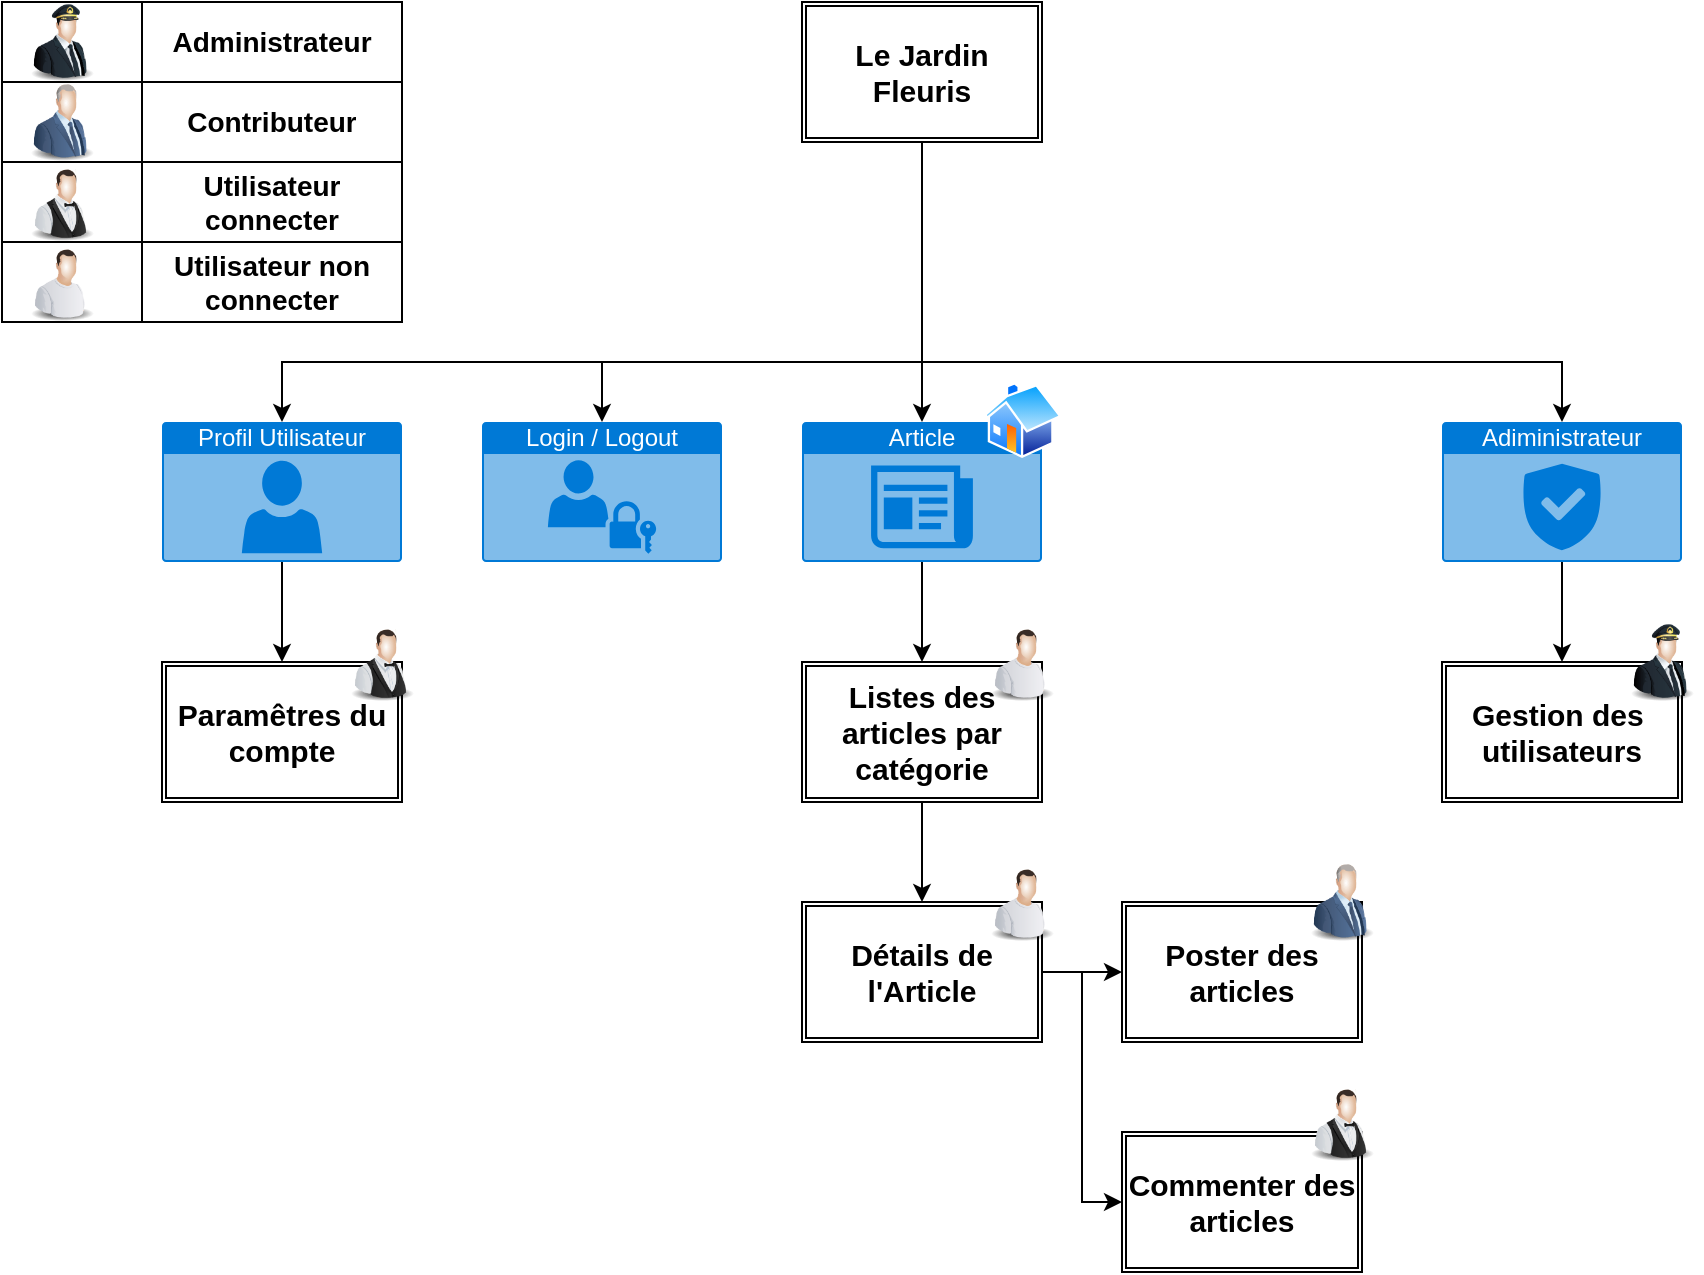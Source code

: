 <mxfile version="24.5.3" type="device">
  <diagram name="Page-1" id="9TW7kSqe2BxXNb9ZTQxx">
    <mxGraphModel dx="1167" dy="1887" grid="1" gridSize="10" guides="1" tooltips="1" connect="1" arrows="1" fold="1" page="1" pageScale="1" pageWidth="827" pageHeight="1169" math="0" shadow="0">
      <root>
        <mxCell id="0" />
        <mxCell id="1" parent="0" />
        <mxCell id="y4UlWKOBoZUMpYw2gSF7-4" value="Login / Logout" style="html=1;whiteSpace=wrap;strokeColor=none;fillColor=#0079D6;labelPosition=center;verticalLabelPosition=middle;verticalAlign=top;align=center;fontSize=12;outlineConnect=0;spacingTop=-6;fontColor=#FFFFFF;sketch=0;shape=mxgraph.sitemap.login;" parent="1" vertex="1">
          <mxGeometry x="360" y="160" width="120" height="70" as="geometry" />
        </mxCell>
        <mxCell id="y4UlWKOBoZUMpYw2gSF7-24" style="edgeStyle=orthogonalEdgeStyle;rounded=0;orthogonalLoop=1;jettySize=auto;html=1;entryX=0.5;entryY=0;entryDx=0;entryDy=0;" parent="1" source="y4UlWKOBoZUMpYw2gSF7-6" target="y4UlWKOBoZUMpYw2gSF7-13" edge="1">
          <mxGeometry relative="1" as="geometry" />
        </mxCell>
        <mxCell id="y4UlWKOBoZUMpYw2gSF7-6" value="Article" style="html=1;whiteSpace=wrap;strokeColor=none;fillColor=#0079D6;labelPosition=center;verticalLabelPosition=middle;verticalAlign=top;align=center;fontSize=12;outlineConnect=0;spacingTop=-6;fontColor=#FFFFFF;sketch=0;shape=mxgraph.sitemap.news;" parent="1" vertex="1">
          <mxGeometry x="520" y="160" width="120" height="70" as="geometry" />
        </mxCell>
        <mxCell id="y4UlWKOBoZUMpYw2gSF7-22" style="edgeStyle=orthogonalEdgeStyle;rounded=0;orthogonalLoop=1;jettySize=auto;html=1;entryX=0.5;entryY=0;entryDx=0;entryDy=0;" parent="1" source="y4UlWKOBoZUMpYw2gSF7-7" target="y4UlWKOBoZUMpYw2gSF7-18" edge="1">
          <mxGeometry relative="1" as="geometry" />
        </mxCell>
        <mxCell id="y4UlWKOBoZUMpYw2gSF7-55" style="edgeStyle=orthogonalEdgeStyle;rounded=0;orthogonalLoop=1;jettySize=auto;html=1;exitX=0.5;exitY=0;exitDx=0;exitDy=0;exitPerimeter=0;" parent="1" source="y4UlWKOBoZUMpYw2gSF7-7" edge="1">
          <mxGeometry relative="1" as="geometry">
            <mxPoint x="260" y="160" as="targetPoint" />
          </mxGeometry>
        </mxCell>
        <mxCell id="y4UlWKOBoZUMpYw2gSF7-7" value="Profil Utilisateur" style="html=1;whiteSpace=wrap;strokeColor=none;fillColor=#0079D6;labelPosition=center;verticalLabelPosition=middle;verticalAlign=top;align=center;fontSize=12;outlineConnect=0;spacingTop=-6;fontColor=#FFFFFF;sketch=0;shape=mxgraph.sitemap.user;" parent="1" vertex="1">
          <mxGeometry x="200" y="160" width="120" height="70" as="geometry" />
        </mxCell>
        <mxCell id="y4UlWKOBoZUMpYw2gSF7-25" style="edgeStyle=orthogonalEdgeStyle;rounded=0;orthogonalLoop=1;jettySize=auto;html=1;entryX=0.5;entryY=0;entryDx=0;entryDy=0;" parent="1" source="y4UlWKOBoZUMpYw2gSF7-8" target="y4UlWKOBoZUMpYw2gSF7-21" edge="1">
          <mxGeometry relative="1" as="geometry" />
        </mxCell>
        <mxCell id="y4UlWKOBoZUMpYw2gSF7-8" value="Adiministrateur" style="html=1;whiteSpace=wrap;strokeColor=none;fillColor=#0079D6;labelPosition=center;verticalLabelPosition=middle;verticalAlign=top;align=center;fontSize=12;outlineConnect=0;spacingTop=-6;fontColor=#FFFFFF;sketch=0;shape=mxgraph.sitemap.security;" parent="1" vertex="1">
          <mxGeometry x="840" y="160" width="120" height="70" as="geometry" />
        </mxCell>
        <mxCell id="y4UlWKOBoZUMpYw2gSF7-26" style="edgeStyle=orthogonalEdgeStyle;rounded=0;orthogonalLoop=1;jettySize=auto;html=1;entryX=0.5;entryY=0;entryDx=0;entryDy=0;" parent="1" source="y4UlWKOBoZUMpYw2gSF7-13" target="y4UlWKOBoZUMpYw2gSF7-14" edge="1">
          <mxGeometry relative="1" as="geometry" />
        </mxCell>
        <mxCell id="y4UlWKOBoZUMpYw2gSF7-13" value="&lt;font style=&quot;font-size: 15px;&quot;&gt;&lt;b style=&quot;&quot;&gt;Listes des articles par&lt;/b&gt;&lt;/font&gt;&lt;div style=&quot;font-size: 15px;&quot;&gt;&lt;font style=&quot;font-size: 15px;&quot;&gt;&lt;b style=&quot;&quot;&gt;catégorie&lt;/b&gt;&lt;/font&gt;&lt;/div&gt;" style="shape=ext;double=1;rounded=0;whiteSpace=wrap;html=1;" parent="1" vertex="1">
          <mxGeometry x="520" y="280" width="120" height="70" as="geometry" />
        </mxCell>
        <mxCell id="y4UlWKOBoZUMpYw2gSF7-53" style="edgeStyle=orthogonalEdgeStyle;rounded=0;orthogonalLoop=1;jettySize=auto;html=1;exitX=1;exitY=0.5;exitDx=0;exitDy=0;entryX=0;entryY=0.5;entryDx=0;entryDy=0;" parent="1" source="y4UlWKOBoZUMpYw2gSF7-14" target="y4UlWKOBoZUMpYw2gSF7-47" edge="1">
          <mxGeometry relative="1" as="geometry" />
        </mxCell>
        <mxCell id="y4UlWKOBoZUMpYw2gSF7-54" style="edgeStyle=orthogonalEdgeStyle;rounded=0;orthogonalLoop=1;jettySize=auto;html=1;exitX=1;exitY=0.75;exitDx=0;exitDy=0;entryX=0;entryY=0.5;entryDx=0;entryDy=0;" parent="1" source="y4UlWKOBoZUMpYw2gSF7-14" target="y4UlWKOBoZUMpYw2gSF7-48" edge="1">
          <mxGeometry relative="1" as="geometry">
            <mxPoint x="660" y="560" as="targetPoint" />
            <Array as="points">
              <mxPoint x="640" y="435" />
              <mxPoint x="660" y="435" />
              <mxPoint x="660" y="550" />
            </Array>
          </mxGeometry>
        </mxCell>
        <mxCell id="y4UlWKOBoZUMpYw2gSF7-14" value="&lt;div&gt;&lt;span style=&quot;font-size: 15px;&quot;&gt;&lt;b&gt;Détails de&lt;/b&gt;&lt;/span&gt;&lt;/div&gt;&lt;span style=&quot;font-size: 15px;&quot;&gt;&lt;b&gt;l&#39;Article&lt;/b&gt;&lt;/span&gt;" style="shape=ext;double=1;rounded=0;whiteSpace=wrap;html=1;" parent="1" vertex="1">
          <mxGeometry x="520" y="400" width="120" height="70" as="geometry" />
        </mxCell>
        <mxCell id="y4UlWKOBoZUMpYw2gSF7-18" value="&lt;span style=&quot;font-size: 15px;&quot;&gt;&lt;b&gt;Paramêtres du compte&lt;/b&gt;&lt;/span&gt;" style="shape=ext;double=1;rounded=0;whiteSpace=wrap;html=1;" parent="1" vertex="1">
          <mxGeometry x="200" y="280" width="120" height="70" as="geometry" />
        </mxCell>
        <mxCell id="y4UlWKOBoZUMpYw2gSF7-21" value="&lt;span style=&quot;font-size: 15px;&quot;&gt;&lt;b&gt;Gestion des&amp;nbsp;&lt;/b&gt;&lt;/span&gt;&lt;div&gt;&lt;span style=&quot;font-size: 15px;&quot;&gt;&lt;b&gt;utilisateurs&lt;/b&gt;&lt;/span&gt;&lt;/div&gt;" style="shape=ext;double=1;rounded=0;whiteSpace=wrap;html=1;" parent="1" vertex="1">
          <mxGeometry x="840" y="280" width="120" height="70" as="geometry" />
        </mxCell>
        <mxCell id="y4UlWKOBoZUMpYw2gSF7-35" style="edgeStyle=orthogonalEdgeStyle;rounded=0;orthogonalLoop=1;jettySize=auto;html=1;entryX=0.5;entryY=0;entryDx=0;entryDy=0;entryPerimeter=0;" parent="1" target="y4UlWKOBoZUMpYw2gSF7-8" edge="1">
          <mxGeometry relative="1" as="geometry">
            <Array as="points">
              <mxPoint x="580" y="20" />
              <mxPoint x="580" y="130" />
              <mxPoint x="900" y="130" />
            </Array>
            <mxPoint x="540" y="20" as="sourcePoint" />
          </mxGeometry>
        </mxCell>
        <mxCell id="y4UlWKOBoZUMpYw2gSF7-47" value="&lt;span style=&quot;font-size: 15px;&quot;&gt;&lt;b&gt;Poster des&lt;/b&gt;&lt;/span&gt;&lt;div&gt;&lt;span style=&quot;font-size: 15px;&quot;&gt;&lt;b&gt;articles&lt;/b&gt;&lt;/span&gt;&lt;/div&gt;" style="shape=ext;double=1;rounded=0;whiteSpace=wrap;html=1;" parent="1" vertex="1">
          <mxGeometry x="680" y="400" width="120" height="70" as="geometry" />
        </mxCell>
        <mxCell id="y4UlWKOBoZUMpYw2gSF7-48" value="&lt;span style=&quot;font-size: 15px;&quot;&gt;&lt;b&gt;Commenter des&lt;/b&gt;&lt;/span&gt;&lt;div&gt;&lt;span style=&quot;font-size: 15px;&quot;&gt;&lt;b&gt;articles&lt;/b&gt;&lt;/span&gt;&lt;/div&gt;" style="shape=ext;double=1;rounded=0;whiteSpace=wrap;html=1;" parent="1" vertex="1">
          <mxGeometry x="680" y="515" width="120" height="70" as="geometry" />
        </mxCell>
        <mxCell id="y4UlWKOBoZUMpYw2gSF7-56" value="" style="shape=table;startSize=0;container=1;collapsible=0;childLayout=tableLayout;" parent="1" vertex="1">
          <mxGeometry x="120" y="-50" width="200" height="160" as="geometry" />
        </mxCell>
        <mxCell id="y4UlWKOBoZUMpYw2gSF7-57" value="" style="shape=tableRow;horizontal=0;startSize=0;swimlaneHead=0;swimlaneBody=0;strokeColor=inherit;top=0;left=0;bottom=0;right=0;collapsible=0;dropTarget=0;fillColor=none;points=[[0,0.5],[1,0.5]];portConstraint=eastwest;" parent="y4UlWKOBoZUMpYw2gSF7-56" vertex="1">
          <mxGeometry width="200" height="40" as="geometry" />
        </mxCell>
        <mxCell id="y4UlWKOBoZUMpYw2gSF7-58" value="" style="shape=partialRectangle;html=1;whiteSpace=wrap;connectable=0;strokeColor=inherit;overflow=hidden;fillColor=none;top=0;left=0;bottom=0;right=0;pointerEvents=1;" parent="y4UlWKOBoZUMpYw2gSF7-57" vertex="1">
          <mxGeometry width="70" height="40" as="geometry">
            <mxRectangle width="70" height="40" as="alternateBounds" />
          </mxGeometry>
        </mxCell>
        <mxCell id="y4UlWKOBoZUMpYw2gSF7-59" value="&lt;span style=&quot;font-size: 14px;&quot;&gt;&lt;b&gt;Administrateur&lt;/b&gt;&lt;/span&gt;" style="shape=partialRectangle;html=1;whiteSpace=wrap;connectable=0;strokeColor=inherit;overflow=hidden;fillColor=none;top=0;left=0;bottom=0;right=0;pointerEvents=1;" parent="y4UlWKOBoZUMpYw2gSF7-57" vertex="1">
          <mxGeometry x="70" width="130" height="40" as="geometry">
            <mxRectangle width="130" height="40" as="alternateBounds" />
          </mxGeometry>
        </mxCell>
        <mxCell id="y4UlWKOBoZUMpYw2gSF7-60" value="" style="shape=tableRow;horizontal=0;startSize=0;swimlaneHead=0;swimlaneBody=0;strokeColor=inherit;top=0;left=0;bottom=0;right=0;collapsible=0;dropTarget=0;fillColor=none;points=[[0,0.5],[1,0.5]];portConstraint=eastwest;" parent="y4UlWKOBoZUMpYw2gSF7-56" vertex="1">
          <mxGeometry y="40" width="200" height="40" as="geometry" />
        </mxCell>
        <mxCell id="y4UlWKOBoZUMpYw2gSF7-61" value="" style="shape=partialRectangle;html=1;whiteSpace=wrap;connectable=0;strokeColor=inherit;overflow=hidden;fillColor=none;top=0;left=0;bottom=0;right=0;pointerEvents=1;" parent="y4UlWKOBoZUMpYw2gSF7-60" vertex="1">
          <mxGeometry width="70" height="40" as="geometry">
            <mxRectangle width="70" height="40" as="alternateBounds" />
          </mxGeometry>
        </mxCell>
        <mxCell id="y4UlWKOBoZUMpYw2gSF7-62" value="&lt;b&gt;&lt;font style=&quot;font-size: 14px;&quot;&gt;Contributeur&lt;/font&gt;&lt;/b&gt;" style="shape=partialRectangle;html=1;whiteSpace=wrap;connectable=0;strokeColor=inherit;overflow=hidden;fillColor=none;top=0;left=0;bottom=0;right=0;pointerEvents=1;" parent="y4UlWKOBoZUMpYw2gSF7-60" vertex="1">
          <mxGeometry x="70" width="130" height="40" as="geometry">
            <mxRectangle width="130" height="40" as="alternateBounds" />
          </mxGeometry>
        </mxCell>
        <mxCell id="y4UlWKOBoZUMpYw2gSF7-63" value="" style="shape=tableRow;horizontal=0;startSize=0;swimlaneHead=0;swimlaneBody=0;strokeColor=inherit;top=0;left=0;bottom=0;right=0;collapsible=0;dropTarget=0;fillColor=none;points=[[0,0.5],[1,0.5]];portConstraint=eastwest;" parent="y4UlWKOBoZUMpYw2gSF7-56" vertex="1">
          <mxGeometry y="80" width="200" height="40" as="geometry" />
        </mxCell>
        <mxCell id="y4UlWKOBoZUMpYw2gSF7-64" value="" style="shape=partialRectangle;html=1;whiteSpace=wrap;connectable=0;strokeColor=inherit;overflow=hidden;fillColor=none;top=0;left=0;bottom=0;right=0;pointerEvents=1;" parent="y4UlWKOBoZUMpYw2gSF7-63" vertex="1">
          <mxGeometry width="70" height="40" as="geometry">
            <mxRectangle width="70" height="40" as="alternateBounds" />
          </mxGeometry>
        </mxCell>
        <mxCell id="y4UlWKOBoZUMpYw2gSF7-65" value="&lt;b&gt;&lt;font style=&quot;font-size: 14px;&quot;&gt;Utilisateur connecter&lt;/font&gt;&lt;/b&gt;" style="shape=partialRectangle;html=1;whiteSpace=wrap;connectable=0;strokeColor=inherit;overflow=hidden;fillColor=none;top=0;left=0;bottom=0;right=0;pointerEvents=1;" parent="y4UlWKOBoZUMpYw2gSF7-63" vertex="1">
          <mxGeometry x="70" width="130" height="40" as="geometry">
            <mxRectangle width="130" height="40" as="alternateBounds" />
          </mxGeometry>
        </mxCell>
        <mxCell id="y4UlWKOBoZUMpYw2gSF7-66" value="" style="shape=tableRow;horizontal=0;startSize=0;swimlaneHead=0;swimlaneBody=0;strokeColor=inherit;top=0;left=0;bottom=0;right=0;collapsible=0;dropTarget=0;fillColor=none;points=[[0,0.5],[1,0.5]];portConstraint=eastwest;" parent="y4UlWKOBoZUMpYw2gSF7-56" vertex="1">
          <mxGeometry y="120" width="200" height="40" as="geometry" />
        </mxCell>
        <mxCell id="y4UlWKOBoZUMpYw2gSF7-67" value="" style="shape=partialRectangle;html=1;whiteSpace=wrap;connectable=0;strokeColor=inherit;overflow=hidden;fillColor=none;top=0;left=0;bottom=0;right=0;pointerEvents=1;" parent="y4UlWKOBoZUMpYw2gSF7-66" vertex="1">
          <mxGeometry width="70" height="40" as="geometry">
            <mxRectangle width="70" height="40" as="alternateBounds" />
          </mxGeometry>
        </mxCell>
        <mxCell id="y4UlWKOBoZUMpYw2gSF7-68" value="&lt;b&gt;&lt;font style=&quot;font-size: 14px;&quot;&gt;Utilisateur non connecter&lt;/font&gt;&lt;/b&gt;" style="shape=partialRectangle;html=1;whiteSpace=wrap;connectable=0;strokeColor=inherit;overflow=hidden;fillColor=none;top=0;left=0;bottom=0;right=0;pointerEvents=1;" parent="y4UlWKOBoZUMpYw2gSF7-66" vertex="1">
          <mxGeometry x="70" width="130" height="40" as="geometry">
            <mxRectangle width="130" height="40" as="alternateBounds" />
          </mxGeometry>
        </mxCell>
        <mxCell id="y4UlWKOBoZUMpYw2gSF7-69" value="" style="image;html=1;image=img/lib/clip_art/people/Worker_Man_128x128.png" parent="1" vertex="1">
          <mxGeometry x="130" y="70" width="40" height="40" as="geometry" />
        </mxCell>
        <mxCell id="y4UlWKOBoZUMpYw2gSF7-70" value="" style="image;html=1;image=img/lib/clip_art/people/Waiter_128x128.png" parent="1" vertex="1">
          <mxGeometry x="130" y="30" width="40" height="40" as="geometry" />
        </mxCell>
        <mxCell id="y4UlWKOBoZUMpYw2gSF7-72" value="" style="image;html=1;image=img/lib/clip_art/people/Pilot_Man_128x128.png" parent="1" vertex="1">
          <mxGeometry x="130" y="-50" width="40" height="40" as="geometry" />
        </mxCell>
        <mxCell id="y4UlWKOBoZUMpYw2gSF7-73" value="" style="image;html=1;image=img/lib/clip_art/people/Suit_Man_Blue_128x128.png" parent="1" vertex="1">
          <mxGeometry x="130" y="-10" width="40" height="40" as="geometry" />
        </mxCell>
        <mxCell id="y4UlWKOBoZUMpYw2gSF7-74" value="" style="image;html=1;image=img/lib/clip_art/people/Pilot_Man_128x128.png" parent="1" vertex="1">
          <mxGeometry x="930" y="260" width="40" height="40" as="geometry" />
        </mxCell>
        <mxCell id="y4UlWKOBoZUMpYw2gSF7-75" value="" style="image;html=1;image=img/lib/clip_art/people/Suit_Man_Blue_128x128.png" parent="1" vertex="1">
          <mxGeometry x="770" y="380" width="40" height="40" as="geometry" />
        </mxCell>
        <mxCell id="y4UlWKOBoZUMpYw2gSF7-76" value="" style="image;html=1;image=img/lib/clip_art/people/Waiter_128x128.png" parent="1" vertex="1">
          <mxGeometry x="770" y="490" width="40" height="40" as="geometry" />
        </mxCell>
        <mxCell id="y4UlWKOBoZUMpYw2gSF7-82" value="" style="image;html=1;image=img/lib/clip_art/people/Worker_Man_128x128.png" parent="1" vertex="1">
          <mxGeometry x="610" y="380" width="40" height="40" as="geometry" />
        </mxCell>
        <mxCell id="y4UlWKOBoZUMpYw2gSF7-83" value="" style="image;html=1;image=img/lib/clip_art/people/Worker_Man_128x128.png" parent="1" vertex="1">
          <mxGeometry x="610" y="260" width="40" height="40" as="geometry" />
        </mxCell>
        <mxCell id="y4UlWKOBoZUMpYw2gSF7-85" value="" style="image;html=1;image=img/lib/clip_art/people/Waiter_128x128.png" parent="1" vertex="1">
          <mxGeometry x="290" y="260" width="40" height="40" as="geometry" />
        </mxCell>
        <mxCell id="IKU0AlPhoxnvMqK4JnVW-4" style="edgeStyle=orthogonalEdgeStyle;rounded=0;orthogonalLoop=1;jettySize=auto;html=1;exitX=0.25;exitY=1;exitDx=0;exitDy=0;" edge="1" parent="1" source="IKU0AlPhoxnvMqK4JnVW-1" target="y4UlWKOBoZUMpYw2gSF7-7">
          <mxGeometry relative="1" as="geometry">
            <Array as="points">
              <mxPoint x="580" y="20" />
              <mxPoint x="580" y="130" />
              <mxPoint x="260" y="130" />
            </Array>
          </mxGeometry>
        </mxCell>
        <mxCell id="IKU0AlPhoxnvMqK4JnVW-1" value="&lt;span style=&quot;font-size: 15px;&quot;&gt;&lt;b&gt;Le Jardin Fleuris&lt;/b&gt;&lt;/span&gt;" style="shape=ext;double=1;rounded=0;whiteSpace=wrap;html=1;" vertex="1" parent="1">
          <mxGeometry x="520" y="-50" width="120" height="70" as="geometry" />
        </mxCell>
        <mxCell id="IKU0AlPhoxnvMqK4JnVW-2" value="" style="image;aspect=fixed;perimeter=ellipsePerimeter;html=1;align=center;shadow=0;dashed=0;spacingTop=3;image=img/lib/active_directory/home.svg;" vertex="1" parent="1">
          <mxGeometry x="610.82" y="140" width="39.18" height="38" as="geometry" />
        </mxCell>
        <mxCell id="IKU0AlPhoxnvMqK4JnVW-3" style="edgeStyle=orthogonalEdgeStyle;rounded=0;orthogonalLoop=1;jettySize=auto;html=1;exitX=0.5;exitY=1;exitDx=0;exitDy=0;entryX=0.5;entryY=0;entryDx=0;entryDy=0;entryPerimeter=0;" edge="1" parent="1" source="IKU0AlPhoxnvMqK4JnVW-1" target="y4UlWKOBoZUMpYw2gSF7-4">
          <mxGeometry relative="1" as="geometry">
            <Array as="points">
              <mxPoint x="580" y="130" />
              <mxPoint x="420" y="130" />
            </Array>
          </mxGeometry>
        </mxCell>
        <mxCell id="IKU0AlPhoxnvMqK4JnVW-5" style="edgeStyle=orthogonalEdgeStyle;rounded=0;orthogonalLoop=1;jettySize=auto;html=1;entryX=0.5;entryY=0;entryDx=0;entryDy=0;entryPerimeter=0;" edge="1" parent="1" source="IKU0AlPhoxnvMqK4JnVW-1" target="y4UlWKOBoZUMpYw2gSF7-6">
          <mxGeometry relative="1" as="geometry" />
        </mxCell>
      </root>
    </mxGraphModel>
  </diagram>
</mxfile>
